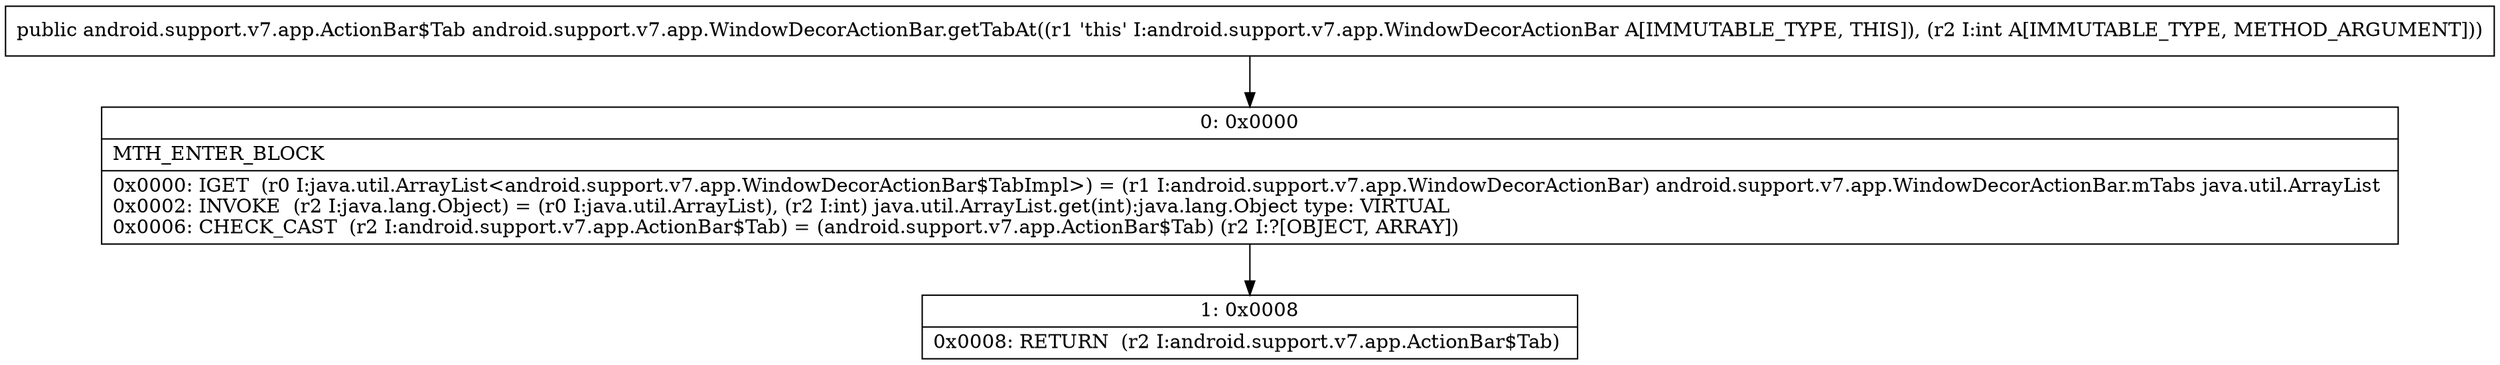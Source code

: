 digraph "CFG forandroid.support.v7.app.WindowDecorActionBar.getTabAt(I)Landroid\/support\/v7\/app\/ActionBar$Tab;" {
Node_0 [shape=record,label="{0\:\ 0x0000|MTH_ENTER_BLOCK\l|0x0000: IGET  (r0 I:java.util.ArrayList\<android.support.v7.app.WindowDecorActionBar$TabImpl\>) = (r1 I:android.support.v7.app.WindowDecorActionBar) android.support.v7.app.WindowDecorActionBar.mTabs java.util.ArrayList \l0x0002: INVOKE  (r2 I:java.lang.Object) = (r0 I:java.util.ArrayList), (r2 I:int) java.util.ArrayList.get(int):java.lang.Object type: VIRTUAL \l0x0006: CHECK_CAST  (r2 I:android.support.v7.app.ActionBar$Tab) = (android.support.v7.app.ActionBar$Tab) (r2 I:?[OBJECT, ARRAY]) \l}"];
Node_1 [shape=record,label="{1\:\ 0x0008|0x0008: RETURN  (r2 I:android.support.v7.app.ActionBar$Tab) \l}"];
MethodNode[shape=record,label="{public android.support.v7.app.ActionBar$Tab android.support.v7.app.WindowDecorActionBar.getTabAt((r1 'this' I:android.support.v7.app.WindowDecorActionBar A[IMMUTABLE_TYPE, THIS]), (r2 I:int A[IMMUTABLE_TYPE, METHOD_ARGUMENT])) }"];
MethodNode -> Node_0;
Node_0 -> Node_1;
}

